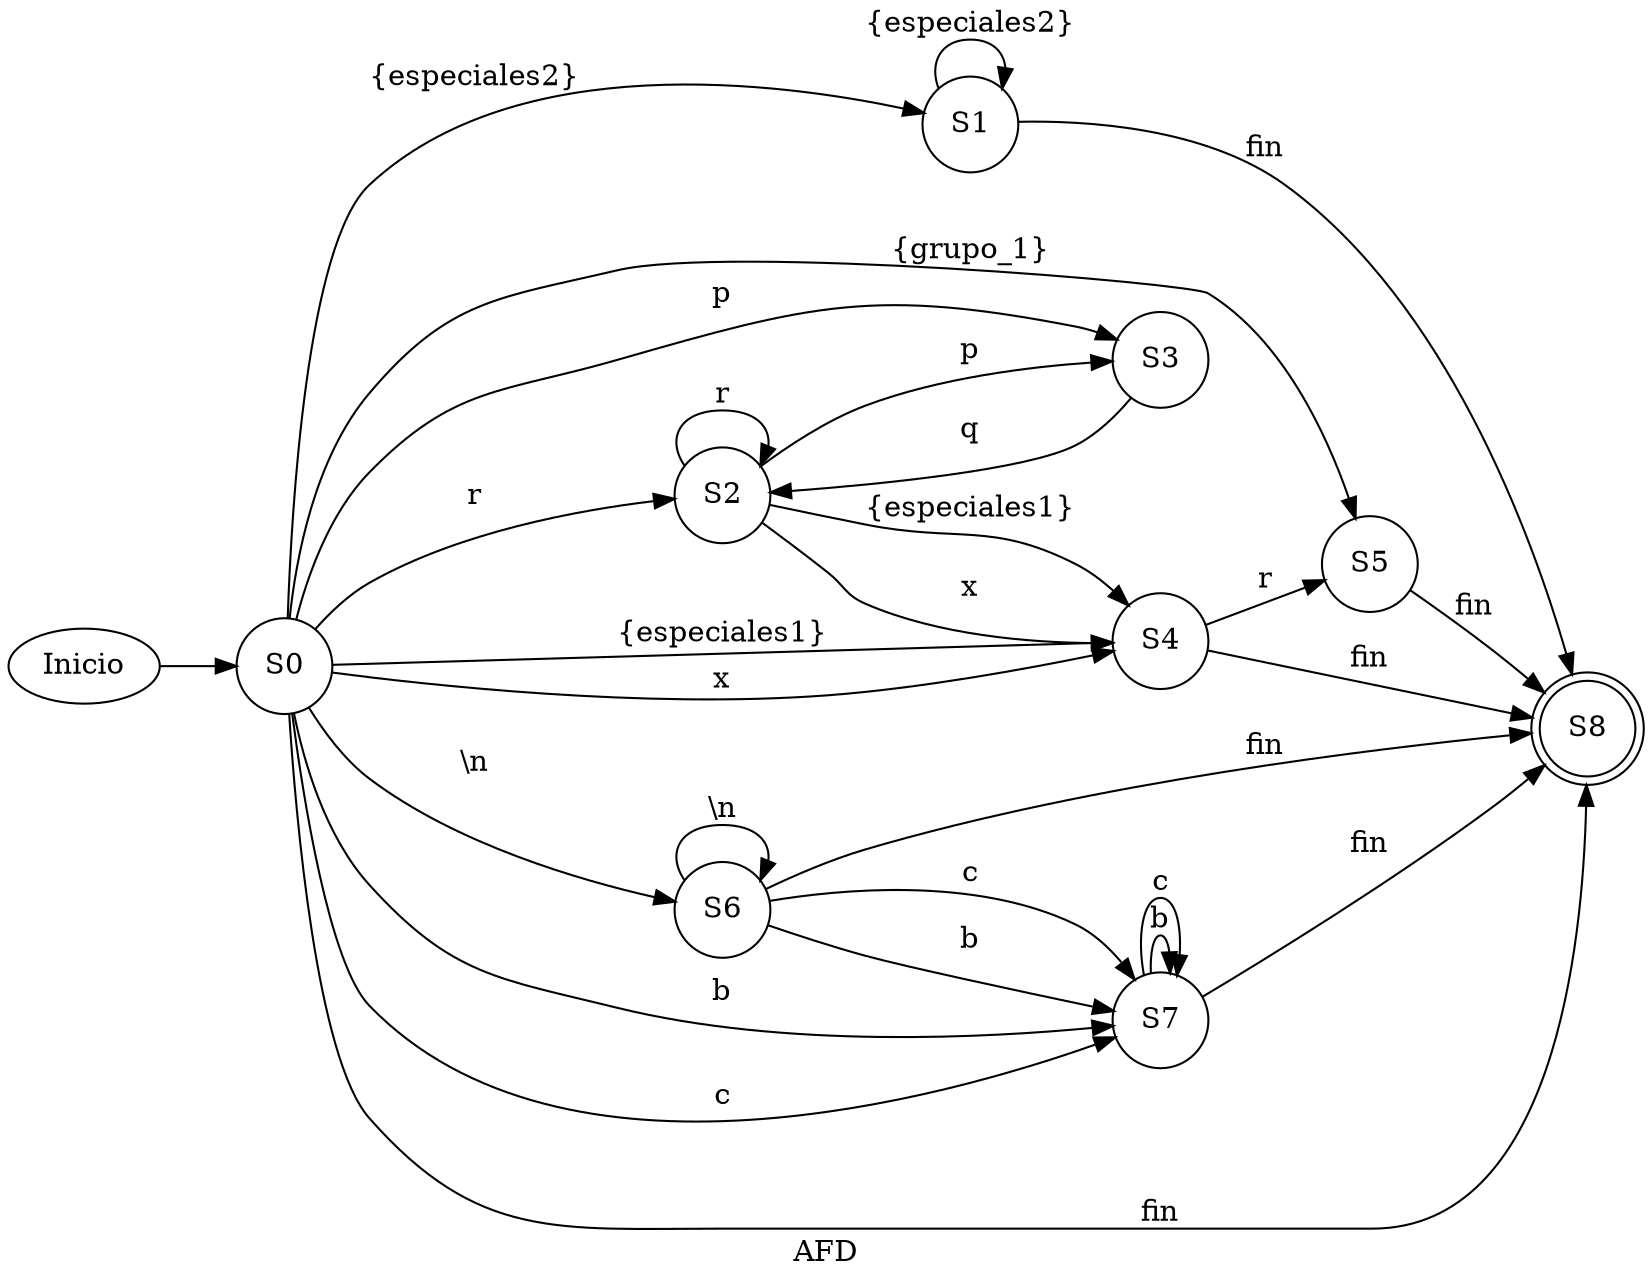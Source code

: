 digraph G {
 rankdir=LR;
 label="AFD"; 
nodex [style=invisible label = ""];
nodeS0 [shape=circle label=S0];
nodeS1 [shape=circle label=S1];
nodeS2 [shape=circle label=S2];
nodeS3 [shape=circle label=S3];
nodeS4 [shape=circle label=S4];
nodeS5 [shape=circle label=S5];
nodeS6 [shape=circle label=S6];
nodeS7 [shape=circle label=S7];
nodeS8 [shape=circle label=S8];
Inicio->nodeS0;
 nodeS0 -> nodeS1 [label="{especiales2}"];

 nodeS0 -> nodeS2 [label="r"];

 nodeS0 -> nodeS3 [label="p"];

 nodeS0 -> nodeS4 [label="{especiales1}"];

 nodeS0 -> nodeS4 [label="x"];

 nodeS0 -> nodeS5 [label="{grupo_1}"];

 nodeS0 -> nodeS6 [label="\\n"];

 nodeS0 -> nodeS7 [label="b"];

 nodeS0 -> nodeS7 [label="c"];

 nodeS0 -> nodeS8 [label="fin"];

 nodeS1 -> nodeS1 [label="{especiales2}"];

 nodeS1 -> nodeS8 [label="fin"];

 nodeS2 -> nodeS2 [label="r"];

 nodeS2 -> nodeS3 [label="p"];

 nodeS2 -> nodeS4 [label="{especiales1}"];

 nodeS2 -> nodeS4 [label="x"];

 nodeS3 -> nodeS2 [label="q"];

 nodeS4 -> nodeS5 [label="r"];

 nodeS4 -> nodeS8 [label="fin"];

 nodeS5 -> nodeS8 [label="fin"];

 nodeS6 -> nodeS6 [label="\\n"];

 nodeS6 -> nodeS7 [label="b"];

 nodeS6 -> nodeS7 [label="c"];

 nodeS6 -> nodeS8 [label="fin"];

 nodeS7 -> nodeS7 [label="b"];

 nodeS7 -> nodeS7 [label="c"];

 nodeS7 -> nodeS8 [label="fin"];
nodeS8 [shape=doublecircle label=S8];
}